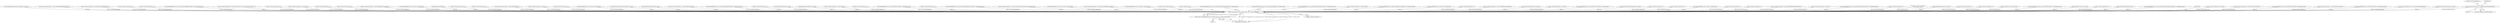 digraph "0_VeraCrypt_f30f9339c9a0b9bbcc6f5ad38804af39db1f479e@API" {
"1001700" [label="(Call,Irp->IoStatus.Information = sizeof (RESOLVE_SYMLINK_STRUCT))"];
"1003113" [label="(Call,TCCompleteIrp (Irp, Irp->IoStatus.Status, Irp->IoStatus.Information))"];
"1003112" [label="(Return,return TCCompleteIrp (Irp, Irp->IoStatus.Status, Irp->IoStatus.Information);)"];
"1002713" [label="(Call,StartBootEncryptionSetup (DeviceObject, Irp, irpSp))"];
"1001650" [label="(Call,Irp->IoStatus.Information = sizeof (VOLUME_PROPERTIES_STRUCT))"];
"1002005" [label="(Call,Irp->IoStatus.Information = sizeof (DISK_GEOMETRY_STRUCT))"];
"1002304" [label="(Call,Irp->IoStatus.Information = 0)"];
"1003113" [label="(Call,TCCompleteIrp (Irp, Irp->IoStatus.Status, Irp->IoStatus.Information))"];
"1002245" [label="(Call,Irp->IoStatus.Information = 0)"];
"1001384" [label="(Call,ValidateIOBufferSize (Irp, sizeof (VOLUME_PROPERTIES_STRUCT), ValidateInputOutput))"];
"1000708" [label="(Call,Irp->IoStatus.Information = NT_SUCCESS (ntStatus) ? sizeof (OPEN_TEST_STRUCT) : 0)"];
"1002733" [label="(Call,Irp->IoStatus.Information = 0)"];
"1000159" [label="(Call,Irp->IoStatus.Information = sizeof (LONG))"];
"1001051" [label="(Call,Irp->IoStatus.Information = 0)"];
"1001677" [label="(Block,)"];
"1002488" [label="(Call,Irp->IoStatus.Information = 0)"];
"1002339" [label="(Call,Irp->IoStatus.Information = sizeof (ProbeRealDriveSizeRequest))"];
"1000213" [label="(Call,ValidateIOBufferSize (Irp, sizeof (int), ValidateOutput))"];
"1000120" [label="(MethodParameterIn,PIRP Irp)"];
"1001097" [label="(Call,Irp->IoStatus.Information = 0)"];
"1003061" [label="(Call,Irp->IoStatus.Information = 0)"];
"1000121" [label="(Block,)"];
"1002512" [label="(Call,Irp->IoStatus.Information = sizeof (MOUNT_STRUCT))"];
"1000256" [label="(Call,Irp->IoStatus.Information = sizeof (int))"];
"1002835" [label="(Call,Irp->IoStatus.Information = 0)"];
"1002789" [label="(Call,ValidateIOBufferSize (Irp, sizeof (int), ValidateOutput))"];
"1003112" [label="(Return,return TCCompleteIrp (Irp, Irp->IoStatus.Status, Irp->IoStatus.Information);)"];
"1002831" [label="(Call,StartDecoySystemWipe (DeviceObject, Irp, irpSp))"];
"1002778" [label="(Call,GetBootLoaderFingerprint (Irp, irpSp))"];
"1002647" [label="(Call,Irp->IoStatus.Information = sizeof (UNMOUNT_STRUCT))"];
"1001957" [label="(Call,ValidateIOBufferSize (Irp, sizeof (DISK_GEOMETRY_STRUCT), ValidateInputOutput))"];
"1002890" [label="(Call,Irp->IoStatus.Information = 0)"];
"1002768" [label="(Call,GetBootLoaderVersion (Irp, irpSp))"];
"1002773" [label="(Call,ReopenBootVolumeHeader (Irp, irpSp))"];
"1000979" [label="(Call,Irp->IoStatus.Information = sizeof (*request))"];
"1002851" [label="(Call,Irp->IoStatus.Information = 0)"];
"1002595" [label="(Call,ValidateIOBufferSize (Irp, sizeof (UNMOUNT_STRUCT), ValidateInputOutput))"];
"1002867" [label="(Call,Irp->IoStatus.Information = 0)"];
"1001718" [label="(Call,ValidateIOBufferSize (Irp, sizeof (DISK_PARTITION_INFO_STRUCT), ValidateInputOutput))"];
"1001368" [label="(Call,Irp->IoStatus.Information = irpSp->Parameters.DeviceIoControl.OutputBufferLength)"];
"1001331" [label="(Call,ValidateIOBufferSize (Irp, sizeof (uint32), ValidateOutput))"];
"1002221" [label="(Call,Irp->IoStatus.Information = sizeof (DISK_GEOMETRY_EX_STRUCT))"];
"1000140" [label="(Call,ValidateIOBufferSize (Irp, sizeof (LONG), ValidateOutput))"];
"1002360" [label="(Call,Irp->IoStatus.Information = 0)"];
"1003115" [label="(Call,Irp->IoStatus.Status)"];
"1002998" [label="(Call,ValidateIOBufferSize (Irp, sizeof (GetSystemDriveDumpConfigRequest), ValidateOutput))"];
"1002900" [label="(Call,ValidateIOBufferSize (Irp, sizeof (GetWarningFlagsRequest), ValidateOutput))"];
"1001661" [label="(Call,ValidateIOBufferSize (Irp, sizeof (RESOLVE_SYMLINK_STRUCT), ValidateInputOutput))"];
"1001700" [label="(Call,Irp->IoStatus.Information = sizeof (RESOLVE_SYMLINK_STRUCT))"];
"1003043" [label="(Call,Irp->IoStatus.Information = sizeof (*request))"];
"1002255" [label="(Call,ValidateIOBufferSize (Irp, sizeof (ProbeRealDriveSizeRequest), ValidateInputOutput))"];
"1000177" [label="(Call,ValidateIOBufferSize (Irp, sizeof (int), ValidateOutput))"];
"1000997" [label="(Call,Irp->IoStatus.Information = 0)"];
"1002381" [label="(Call,Irp->IoStatus.Information = sizeof (ProbeRealDriveSizeRequest))"];
"1002876" [label="(Call,GetDecoySystemWipeStatus (Irp, irpSp))"];
"1000195" [label="(Call,Irp->IoStatus.Information = sizeof (int))"];
"1001107" [label="(Call,ValidateIOBufferSize (Irp, sizeof (MOUNT_LIST_STRUCT), ValidateOutput))"];
"1002783" [label="(Call,GetBootEncryptionAlgorithmName (Irp, irpSp))"];
"1001414" [label="(Call,Irp->IoStatus.Information = 0)"];
"1002747" [label="(Call,Irp->IoStatus.Information = 0)"];
"1000274" [label="(Call,ValidateIOBufferSize (Irp, sizeof (int), ValidateOutput))"];
"1001032" [label="(Call,Irp->IoStatus.Information = 0)"];
"1002987" [label="(Call,Irp->IoStatus.Information = 0)"];
"1001706" [label="(Call,sizeof (RESOLVE_SYMLINK_STRUCT))"];
"1001939" [label="(Call,Irp->IoStatus.Information = sizeof (DISK_PARTITION_INFO_STRUCT))"];
"1002808" [label="(Call,Irp->IoStatus.Information = sizeof (int))"];
"1002023" [label="(Call,ValidateIOBufferSize (Irp, sizeof (DISK_GEOMETRY_EX_STRUCT), ValidateInputOutput))"];
"1002970" [label="(Call,Irp->IoStatus.Information = 0)"];
"1003105" [label="(Call,Dump (\"IOCTL error 0x%08x\n\", Irp->IoStatus.Status))"];
"1002742" [label="(Call,GetBootEncryptionStatus (Irp, irpSp))"];
"1001071" [label="(Call,Irp->IoStatus.Information = 0)"];
"1002717" [label="(Call,Irp->IoStatus.Information = 0)"];
"1003077" [label="(Call,NT_SUCCESS (Irp->IoStatus.Status))"];
"1002665" [label="(Call,ValidateIOBufferSize (Irp, sizeof (UNMOUNT_STRUCT), ValidateInputOutput))"];
"1003125" [label="(MethodReturn,NTSTATUS)"];
"1002887" [label="(Call,WriteBootDriveSector (Irp, irpSp))"];
"1001015" [label="(Call,Irp->IoStatus.Information = 0)"];
"1000125" [label="(Call,IoGetCurrentIrpStackLocation (Irp))"];
"1003120" [label="(Call,Irp->IoStatus.Information)"];
"1000748" [label="(Call,ValidateIOBufferSize (Irp, sizeof (GetSystemDriveConfigurationRequest), ValidateInputOutput))"];
"1003114" [label="(Identifier,Irp)"];
"1000328" [label="(Call,Irp->IoStatus.Information = sizeof (int))"];
"1001320" [label="(Call,Irp->IoStatus.Information = sizeof (MOUNT_LIST_STRUCT))"];
"1000367" [label="(Call,ValidateIOBufferSize (Irp, sizeof (OPEN_TEST_STRUCT), ValidateInputOutput))"];
"1001701" [label="(Call,Irp->IoStatus.Information)"];
"1002690" [label="(Call,Irp->IoStatus.Information = sizeof (UNMOUNT_STRUCT))"];
"1002399" [label="(Call,ValidateIOBufferSize (Irp, sizeof (MOUNT_STRUCT), ValidateInputOutput))"];
"1002932" [label="(Call,Irp->IoStatus.Information = sizeof (GetWarningFlagsRequest))"];
"1001711" [label="(Identifier,Irp)"];
"1002763" [label="(Call,GetBootDriveVolumeProperties (Irp, irpSp))"];
"1001700" -> "1001677"  [label="AST: "];
"1001700" -> "1001706"  [label="CFG: "];
"1001701" -> "1001700"  [label="AST: "];
"1001706" -> "1001700"  [label="AST: "];
"1001711" -> "1001700"  [label="CFG: "];
"1001700" -> "1003113"  [label="DDG: Irp->IoStatus.Information"];
"1003113" -> "1003112"  [label="AST: "];
"1003113" -> "1003120"  [label="CFG: "];
"1003114" -> "1003113"  [label="AST: "];
"1003115" -> "1003113"  [label="AST: "];
"1003120" -> "1003113"  [label="AST: "];
"1003112" -> "1003113"  [label="CFG: "];
"1003113" -> "1003125"  [label="DDG: Irp"];
"1003113" -> "1003125"  [label="DDG: TCCompleteIrp (Irp, Irp->IoStatus.Status, Irp->IoStatus.Information)"];
"1003113" -> "1003125"  [label="DDG: Irp->IoStatus.Information"];
"1003113" -> "1003125"  [label="DDG: Irp->IoStatus.Status"];
"1003113" -> "1003112"  [label="DDG: TCCompleteIrp (Irp, Irp->IoStatus.Status, Irp->IoStatus.Information)"];
"1000177" -> "1003113"  [label="DDG: Irp"];
"1000125" -> "1003113"  [label="DDG: Irp"];
"1002887" -> "1003113"  [label="DDG: Irp"];
"1000213" -> "1003113"  [label="DDG: Irp"];
"1000140" -> "1003113"  [label="DDG: Irp"];
"1002742" -> "1003113"  [label="DDG: Irp"];
"1002595" -> "1003113"  [label="DDG: Irp"];
"1002713" -> "1003113"  [label="DDG: Irp"];
"1002255" -> "1003113"  [label="DDG: Irp"];
"1002768" -> "1003113"  [label="DDG: Irp"];
"1002023" -> "1003113"  [label="DDG: Irp"];
"1000274" -> "1003113"  [label="DDG: Irp"];
"1001661" -> "1003113"  [label="DDG: Irp"];
"1002399" -> "1003113"  [label="DDG: Irp"];
"1002778" -> "1003113"  [label="DDG: Irp"];
"1002665" -> "1003113"  [label="DDG: Irp"];
"1001384" -> "1003113"  [label="DDG: Irp"];
"1001107" -> "1003113"  [label="DDG: Irp"];
"1001331" -> "1003113"  [label="DDG: Irp"];
"1002876" -> "1003113"  [label="DDG: Irp"];
"1001957" -> "1003113"  [label="DDG: Irp"];
"1002773" -> "1003113"  [label="DDG: Irp"];
"1002763" -> "1003113"  [label="DDG: Irp"];
"1002789" -> "1003113"  [label="DDG: Irp"];
"1000367" -> "1003113"  [label="DDG: Irp"];
"1002783" -> "1003113"  [label="DDG: Irp"];
"1001718" -> "1003113"  [label="DDG: Irp"];
"1002998" -> "1003113"  [label="DDG: Irp"];
"1002900" -> "1003113"  [label="DDG: Irp"];
"1000748" -> "1003113"  [label="DDG: Irp"];
"1002831" -> "1003113"  [label="DDG: Irp"];
"1000120" -> "1003113"  [label="DDG: Irp"];
"1003105" -> "1003113"  [label="DDG: Irp->IoStatus.Status"];
"1003077" -> "1003113"  [label="DDG: Irp->IoStatus.Status"];
"1000708" -> "1003113"  [label="DDG: Irp->IoStatus.Information"];
"1002245" -> "1003113"  [label="DDG: Irp->IoStatus.Information"];
"1002647" -> "1003113"  [label="DDG: Irp->IoStatus.Information"];
"1001650" -> "1003113"  [label="DDG: Irp->IoStatus.Information"];
"1001414" -> "1003113"  [label="DDG: Irp->IoStatus.Information"];
"1001015" -> "1003113"  [label="DDG: Irp->IoStatus.Information"];
"1001939" -> "1003113"  [label="DDG: Irp->IoStatus.Information"];
"1002690" -> "1003113"  [label="DDG: Irp->IoStatus.Information"];
"1002747" -> "1003113"  [label="DDG: Irp->IoStatus.Information"];
"1001071" -> "1003113"  [label="DDG: Irp->IoStatus.Information"];
"1000328" -> "1003113"  [label="DDG: Irp->IoStatus.Information"];
"1001032" -> "1003113"  [label="DDG: Irp->IoStatus.Information"];
"1002808" -> "1003113"  [label="DDG: Irp->IoStatus.Information"];
"1002360" -> "1003113"  [label="DDG: Irp->IoStatus.Information"];
"1002512" -> "1003113"  [label="DDG: Irp->IoStatus.Information"];
"1002867" -> "1003113"  [label="DDG: Irp->IoStatus.Information"];
"1003061" -> "1003113"  [label="DDG: Irp->IoStatus.Information"];
"1002381" -> "1003113"  [label="DDG: Irp->IoStatus.Information"];
"1000997" -> "1003113"  [label="DDG: Irp->IoStatus.Information"];
"1002221" -> "1003113"  [label="DDG: Irp->IoStatus.Information"];
"1002932" -> "1003113"  [label="DDG: Irp->IoStatus.Information"];
"1002987" -> "1003113"  [label="DDG: Irp->IoStatus.Information"];
"1000159" -> "1003113"  [label="DDG: Irp->IoStatus.Information"];
"1001097" -> "1003113"  [label="DDG: Irp->IoStatus.Information"];
"1001320" -> "1003113"  [label="DDG: Irp->IoStatus.Information"];
"1002339" -> "1003113"  [label="DDG: Irp->IoStatus.Information"];
"1002005" -> "1003113"  [label="DDG: Irp->IoStatus.Information"];
"1002970" -> "1003113"  [label="DDG: Irp->IoStatus.Information"];
"1000979" -> "1003113"  [label="DDG: Irp->IoStatus.Information"];
"1003043" -> "1003113"  [label="DDG: Irp->IoStatus.Information"];
"1002304" -> "1003113"  [label="DDG: Irp->IoStatus.Information"];
"1002488" -> "1003113"  [label="DDG: Irp->IoStatus.Information"];
"1002733" -> "1003113"  [label="DDG: Irp->IoStatus.Information"];
"1000256" -> "1003113"  [label="DDG: Irp->IoStatus.Information"];
"1000195" -> "1003113"  [label="DDG: Irp->IoStatus.Information"];
"1002717" -> "1003113"  [label="DDG: Irp->IoStatus.Information"];
"1002835" -> "1003113"  [label="DDG: Irp->IoStatus.Information"];
"1001368" -> "1003113"  [label="DDG: Irp->IoStatus.Information"];
"1001051" -> "1003113"  [label="DDG: Irp->IoStatus.Information"];
"1002851" -> "1003113"  [label="DDG: Irp->IoStatus.Information"];
"1002890" -> "1003113"  [label="DDG: Irp->IoStatus.Information"];
"1003112" -> "1000121"  [label="AST: "];
"1003125" -> "1003112"  [label="CFG: "];
"1003112" -> "1003125"  [label="DDG: <RET>"];
}
